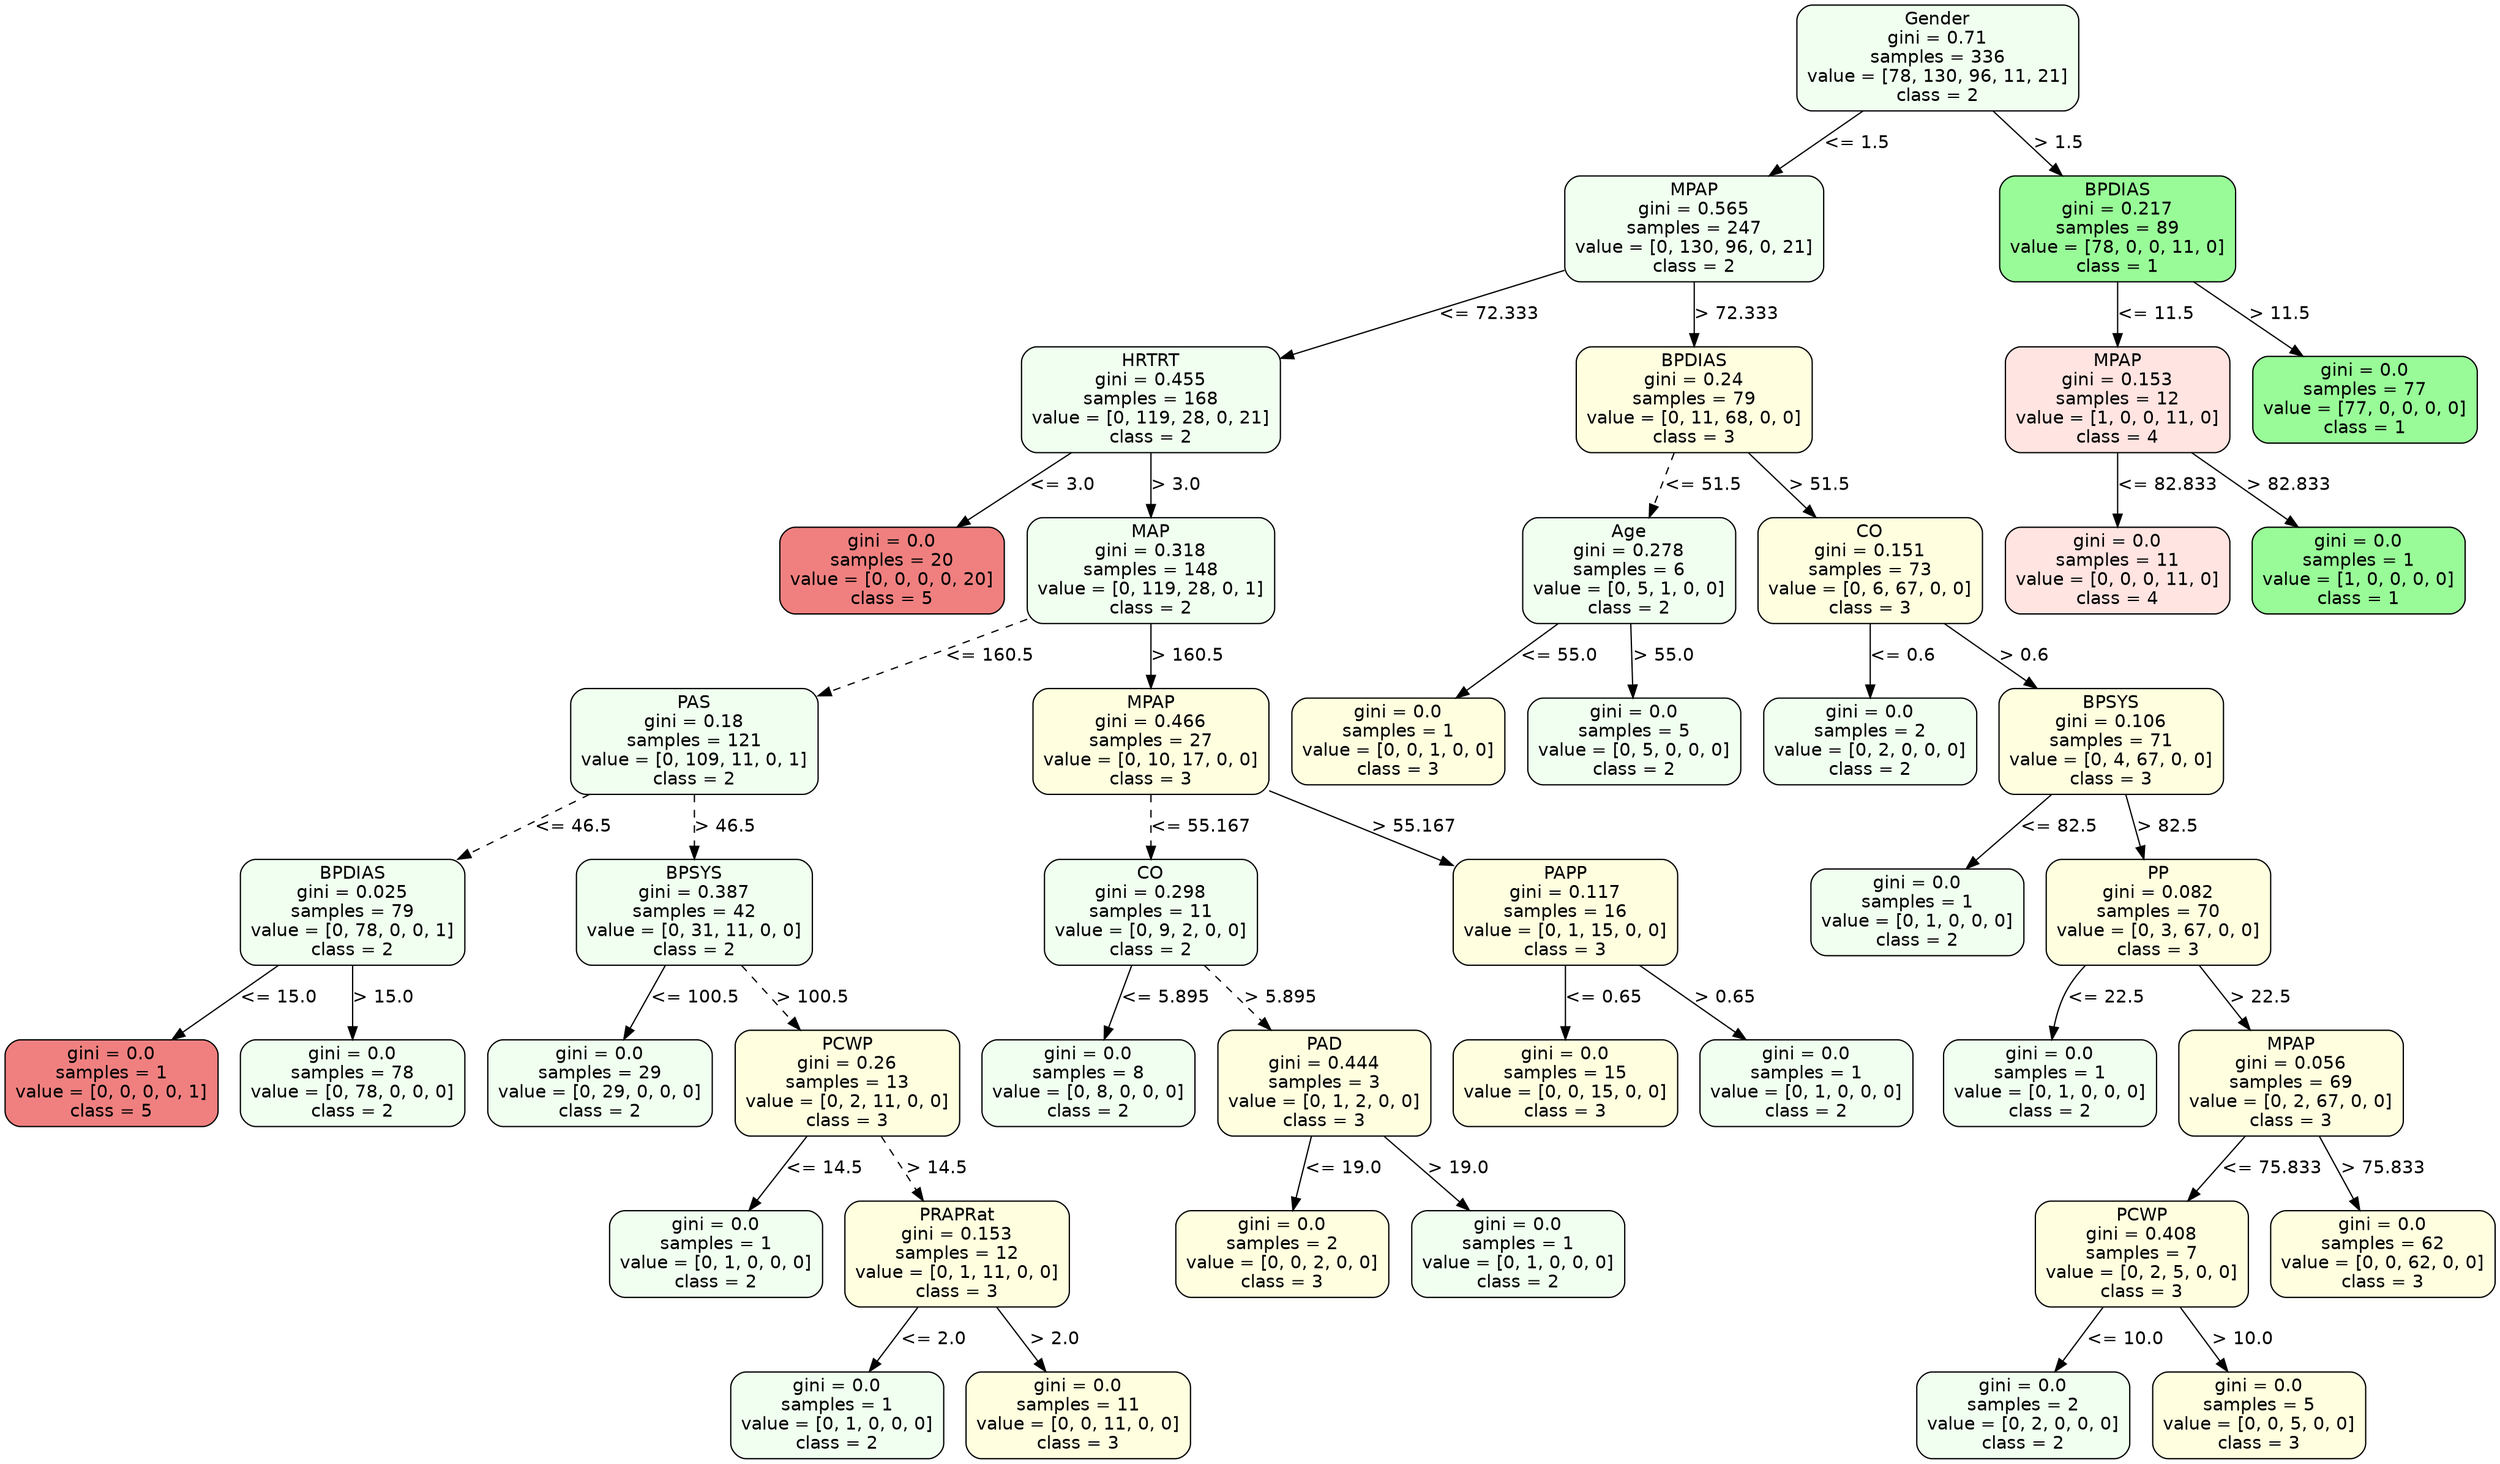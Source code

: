 strict digraph Tree {
	graph [bb="0,0,1678.5,1140"];
	node [color=black,
		fontname=helvetica,
		label="\N",
		shape=box,
		style="filled, rounded"
	];
	edge [fontname=helvetica];
	0	[fillcolor=honeydew,
		height=1.1528,
		label="Gender\ngini = 0.71\nsamples = 336\nvalue = [78, 130, 96, 11, 21]\nclass = 2",
		pos="1267,1098.5",
		width=2.5694];
	1	[fillcolor=honeydew,
		height=1.1528,
		label="MPAP\ngini = 0.565\nsamples = 247\nvalue = [0, 130, 96, 0, 21]\nclass = 2",
		pos="1104,964.5",
		width=2.3611];
	0 -> 1	[label="<= 1.5",
		labelangle=45,
		labeldistance=2.5,
		lp="1211,1031.5",
		op="<=",
		param=1.5,
		pos="e,1154.1,1006 1216.8,1056.8 1199.5,1042.8 1180,1027 1162.1,1012.6",
		style=solid];
	40	[fillcolor=palegreen,
		height=1.1528,
		label="BPDIAS\ngini = 0.217\nsamples = 89\nvalue = [78, 0, 0, 11, 0]\nclass = 1",
		pos="1387,964.5",
		width=2.1528];
	0 -> 40	[label="> 1.5",
		labelangle=-45,
		labeldistance=2.5,
		lp="1346.5,1031.5",
		op=">",
		param=1.5,
		pos="e,1349.9,1006.3 1304,1056.8 1316.3,1043.3 1330.1,1028 1342.9,1014",
		style=solid];
	2	[fillcolor=honeydew,
		height=1.1528,
		label="HRTRT\ngini = 0.455\nsamples = 168\nvalue = [0, 119, 28, 0, 21]\nclass = 2",
		pos="740,830.5",
		width=2.3611];
	1 -> 2	[label="<= 72.333",
		lp="964,897.5",
		op="<=",
		param=72.333,
		pos="e,825.12,862.37 1018.7,932.55 963.54,912.56 891.75,886.53 834.84,865.89",
		style=solid];
	25	[fillcolor=lightyellow,
		height=1.1528,
		label="BPDIAS\ngini = 0.24\nsamples = 79\nvalue = [0, 11, 68, 0, 0]\nclass = 3",
		pos="1104,830.5",
		width=2.1528];
	1 -> 25	[label="> 72.333",
		lp="1131,897.5",
		op=">",
		param=72.333,
		pos="e,1104,872.27 1104,922.82 1104,910.02 1104,895.73 1104,882.32",
		style=solid];
	3	[fillcolor=lightcoral,
		height=0.94444,
		label="gini = 0.0\nsamples = 20\nvalue = [0, 0, 0, 0, 20]\nclass = 5",
		pos="567,696.5",
		width=2.0417];
	2 -> 3	[label="<= 3.0",
		lp="679,763.5",
		op="<=",
		param=3.0,
		pos="e,610.29,730.53 686.68,788.82 664.94,772.23 639.9,753.12 618.36,736.69",
		style=solid];
	4	[fillcolor=honeydew,
		height=1.1528,
		label="MAP\ngini = 0.318\nsamples = 148\nvalue = [0, 119, 28, 0, 1]\nclass = 2",
		pos="740,696.5",
		width=2.25];
	2 -> 4	[label="> 3.0",
		lp="755.5,763.5",
		op=">",
		param=3.0,
		pos="e,740,738.27 740,788.82 740,776.02 740,761.73 740,748.32",
		style=solid];
	5	[fillcolor=honeydew,
		height=1.1528,
		label="PAS\ngini = 0.18\nsamples = 121\nvalue = [0, 109, 11, 0, 1]\nclass = 2",
		pos="460,562.5",
		width=2.25];
	4 -> 5	[label="<= 160.5",
		lp="636.5,629.5",
		op="<=",
		param=160.5,
		pos="e,541.08,601.72 658.64,657.14 624.69,641.14 585.14,622.49 550.3,606.07",
		style=dashed];
	16	[fillcolor=lightyellow,
		height=1.1528,
		label="MPAP\ngini = 0.466\nsamples = 27\nvalue = [0, 10, 17, 0, 0]\nclass = 3",
		pos="740,562.5",
		width=2.1528];
	4 -> 16	[label="> 160.5",
		lp="763,629.5",
		op=">",
		param=160.5,
		pos="e,740,604.27 740,654.82 740,642.02 740,627.73 740,614.32",
		style=solid];
	6	[fillcolor=honeydew,
		height=1.1528,
		label="BPDIAS\ngini = 0.025\nsamples = 79\nvalue = [0, 78, 0, 0, 1]\nclass = 2",
		pos="232,428.5",
		width=2.0417];
	5 -> 6	[label="<= 46.5",
		lp="376.5,495.5",
		op="<=",
		param=46.5,
		pos="e,302.22,470.15 390.04,521 365.1,506.56 336.84,490.19 311.18,475.34",
		style=dashed];
	9	[fillcolor=honeydew,
		height=1.1528,
		label="BPSYS\ngini = 0.387\nsamples = 42\nvalue = [0, 31, 11, 0, 0]\nclass = 2",
		pos="460,428.5",
		width=2.1528];
	5 -> 9	[label="> 46.5",
		lp="479.5,495.5",
		op=">",
		param=46.5,
		pos="e,460,470.27 460,520.82 460,508.02 460,493.73 460,480.32",
		style=dashed];
	7	[fillcolor=lightcoral,
		height=0.94444,
		label="gini = 0.0\nsamples = 1\nvalue = [0, 0, 0, 0, 1]\nclass = 5",
		pos="70,294.5",
		width=1.9444];
	6 -> 7	[label="<= 15.0",
		lp="179.5,361.5",
		op="<=",
		param=15.0,
		pos="e,110.54,328.53 182.07,386.82 161.8,370.3 138.47,351.29 118.36,334.9",
		style=solid];
	8	[fillcolor=honeydew,
		height=0.94444,
		label="gini = 0.0\nsamples = 78\nvalue = [0, 78, 0, 0, 0]\nclass = 2",
		pos="232,294.5",
		width=2.0417];
	6 -> 8	[label="> 15.0",
		lp="251.5,361.5",
		op=">",
		param=15.0,
		pos="e,232,328.74 232,386.82 232,371.68 232,354.44 232,339.05",
		style=solid];
	10	[fillcolor=honeydew,
		height=0.94444,
		label="gini = 0.0\nsamples = 29\nvalue = [0, 29, 0, 0, 0]\nclass = 2",
		pos="397,294.5",
		width=2.0417];
	9 -> 10	[label="<= 100.5",
		lp="458.5,361.5",
		op="<=",
		param=100.5,
		pos="e,412.87,328.74 440.58,386.82 433.22,371.39 424.81,353.78 417.36,338.17",
		style=solid];
	11	[fillcolor=lightyellow,
		height=1.1528,
		label="PCWP\ngini = 0.26\nsamples = 13\nvalue = [0, 2, 11, 0, 0]\nclass = 3",
		pos="562,294.5",
		width=2.0417];
	9 -> 11	[label="> 100.5",
		lp="538,361.5",
		op=">",
		param=100.5,
		pos="e,530.49,336.27 491.44,386.82 501.81,373.39 513.46,358.32 524.25,344.35",
		style=dashed];
	12	[fillcolor=honeydew,
		height=0.94444,
		label="gini = 0.0\nsamples = 1\nvalue = [0, 1, 0, 0, 0]\nclass = 2",
		pos="474,160.5",
		width=1.9444];
	11 -> 12	[label="<= 14.5",
		lp="544.5,227.5",
		op="<=",
		param=14.5,
		pos="e,496.16,194.74 534.88,252.82 524.4,237.1 512.41,219.11 501.86,203.29",
		style=solid];
	13	[fillcolor=lightyellow,
		height=1.1528,
		label="PRAPRat\ngini = 0.153\nsamples = 12\nvalue = [0, 1, 11, 0, 0]\nclass = 3",
		pos="636,160.5",
		width=2.0417];
	11 -> 13	[label="> 14.5",
		lp="621.5,227.5",
		op=">",
		param=14.5,
		pos="e,613.14,202.27 584.81,252.82 592.19,239.64 600.47,224.89 608.17,211.14",
		style=dashed];
	14	[fillcolor=honeydew,
		height=0.94444,
		label="gini = 0.0\nsamples = 1\nvalue = [0, 1, 0, 0, 0]\nclass = 2",
		pos="555,34",
		width=1.9444];
	13 -> 14	[label="<= 2.0",
		lp="618,93.5",
		op="<=",
		param=2.0,
		pos="e,576.72,68.379 609.48,118.73 600.77,105.35 591.09,90.465 582.32,76.995",
		style=solid];
	15	[fillcolor=lightyellow,
		height=0.94444,
		label="gini = 0.0\nsamples = 11\nvalue = [0, 0, 11, 0, 0]\nclass = 3",
		pos="717,34",
		width=2.0417];
	13 -> 15	[label="> 2.0",
		lp="699.5,93.5",
		op=">",
		param=2.0,
		pos="e,695.28,68.379 662.52,118.73 671.23,105.35 680.91,90.465 689.68,76.995",
		style=solid];
	17	[fillcolor=honeydew,
		height=1.1528,
		label="CO\ngini = 0.298\nsamples = 11\nvalue = [0, 9, 2, 0, 0]\nclass = 2",
		pos="740,428.5",
		width=1.9444];
	16 -> 17	[label="<= 55.167",
		lp="771,495.5",
		op="<=",
		param=55.167,
		pos="e,740,470.27 740,520.82 740,508.02 740,493.73 740,480.32",
		style=dashed];
	22	[fillcolor=lightyellow,
		height=1.1528,
		label="PAPP\ngini = 0.117\nsamples = 16\nvalue = [0, 1, 15, 0, 0]\nclass = 3",
		pos="1044,428.5",
		width=2.0417];
	16 -> 22	[label="> 55.167",
		lp="926,495.5",
		op=">",
		param=55.167,
		pos="e,970.39,459.75 817.72,525.15 820.85,523.74 823.95,522.35 827,521 871.04,501.47 920.5,480.54 961.08,463.63",
		style=solid];
	18	[fillcolor=honeydew,
		height=0.94444,
		label="gini = 0.0\nsamples = 8\nvalue = [0, 8, 0, 0, 0]\nclass = 2",
		pos="724,294.5",
		width=1.9444];
	17 -> 18	[label="<= 5.895",
		lp="760.5,361.5",
		op="<=",
		param=5.895,
		pos="e,728.03,328.74 735.07,386.82 733.23,371.68 731.14,354.44 729.28,339.05",
		style=solid];
	19	[fillcolor=lightyellow,
		height=1.1528,
		label="PAD\ngini = 0.444\nsamples = 3\nvalue = [0, 1, 2, 0, 0]\nclass = 3",
		pos="882,294.5",
		width=1.9444];
	17 -> 19	[label="> 5.895",
		lp="839,361.5",
		op=">",
		param=5.895,
		pos="e,838.14,336.27 783.76,386.82 798.61,373.02 815.33,357.48 830.71,343.18",
		style=dashed];
	20	[fillcolor=lightyellow,
		height=0.94444,
		label="gini = 0.0\nsamples = 2\nvalue = [0, 0, 2, 0, 0]\nclass = 3",
		pos="854,160.5",
		width=1.9444];
	19 -> 20	[label="<= 19.0",
		lp="892.5,227.5",
		op="<=",
		param=19.0,
		pos="e,861.05,194.74 873.37,252.82 870.13,237.53 866.43,220.11 863.14,204.61",
		style=solid];
	21	[fillcolor=honeydew,
		height=0.94444,
		label="gini = 0.0\nsamples = 1\nvalue = [0, 1, 0, 0, 0]\nclass = 2",
		pos="1012,160.5",
		width=1.9444];
	19 -> 21	[label="> 19.0",
		lp="970.5,227.5",
		op=">",
		param=19.0,
		pos="e,979.26,194.74 922.07,252.82 937.98,236.66 956.25,218.11 972.14,201.97",
		style=solid];
	23	[fillcolor=lightyellow,
		height=0.94444,
		label="gini = 0.0\nsamples = 15\nvalue = [0, 0, 15, 0, 0]\nclass = 3",
		pos="1044,294.5",
		width=2.0417];
	22 -> 23	[label="<= 0.65",
		lp="1067.5,361.5",
		op="<=",
		param=0.65,
		pos="e,1044,328.74 1044,386.82 1044,371.68 1044,354.44 1044,339.05",
		style=solid];
	24	[fillcolor=honeydew,
		height=0.94444,
		label="gini = 0.0\nsamples = 1\nvalue = [0, 1, 0, 0, 0]\nclass = 2",
		pos="1206,294.5",
		width=1.9444];
	22 -> 24	[label="> 0.65",
		lp="1149.5,361.5",
		op=">",
		param=0.65,
		pos="e,1165.5,328.53 1093.9,386.82 1114.2,370.3 1137.5,351.29 1157.6,334.9",
		style=solid];
	26	[fillcolor=honeydew,
		height=1.1528,
		label="Age\ngini = 0.278\nsamples = 6\nvalue = [0, 5, 1, 0, 0]\nclass = 2",
		pos="1060,696.5",
		width=1.9444];
	25 -> 26	[label="<= 51.5",
		lp="1107.5,763.5",
		op="<=",
		param=51.5,
		pos="e,1073.6,738.27 1090.4,788.82 1086.1,775.9 1081.3,761.45 1076.8,747.92",
		style=dashed];
	29	[fillcolor=lightyellow,
		height=1.1528,
		label="CO\ngini = 0.151\nsamples = 73\nvalue = [0, 6, 67, 0, 0]\nclass = 3",
		pos="1222,696.5",
		width=2.0417];
	25 -> 29	[label="> 51.5",
		lp="1186.5,763.5",
		op=">",
		param=51.5,
		pos="e,1185.6,738.27 1140.4,788.82 1152.5,775.27 1166.1,760.04 1178.7,745.96",
		style=solid];
	27	[fillcolor=lightyellow,
		height=0.94444,
		label="gini = 0.0\nsamples = 1\nvalue = [0, 0, 1, 0, 0]\nclass = 3",
		pos="906,562.5",
		width=1.9444];
	26 -> 27	[label="<= 55.0",
		lp="1011.5,629.5",
		op="<=",
		param=55.0,
		pos="e,944.53,596.53 1012.5,654.82 993.35,638.37 971.28,619.46 952.22,603.12",
		style=solid];
	28	[fillcolor=honeydew,
		height=0.94444,
		label="gini = 0.0\nsamples = 5\nvalue = [0, 5, 0, 0, 0]\nclass = 2",
		pos="1064,562.5",
		width=1.9444];
	26 -> 28	[label="> 55.0",
		lp="1082.5,629.5",
		op=">",
		param=55.0,
		pos="e,1063,596.74 1061.2,654.82 1061.7,639.68 1062.2,622.44 1062.7,607.05",
		style=solid];
	30	[fillcolor=honeydew,
		height=0.94444,
		label="gini = 0.0\nsamples = 2\nvalue = [0, 2, 0, 0, 0]\nclass = 2",
		pos="1222,562.5",
		width=1.9444];
	29 -> 30	[label="<= 0.6",
		lp="1242,629.5",
		op="<=",
		param=0.6,
		pos="e,1222,596.74 1222,654.82 1222,639.68 1222,622.44 1222,607.05",
		style=solid];
	31	[fillcolor=lightyellow,
		height=1.1528,
		label="BPSYS\ngini = 0.106\nsamples = 71\nvalue = [0, 4, 67, 0, 0]\nclass = 3",
		pos="1384,562.5",
		width=2.0417];
	29 -> 31	[label="> 0.6",
		lp="1323.5,629.5",
		op=">",
		param=0.6,
		pos="e,1334.2,604.05 1271.9,654.82 1289.1,640.83 1308.5,625.04 1326.2,610.59",
		style=solid];
	32	[fillcolor=honeydew,
		height=0.94444,
		label="gini = 0.0\nsamples = 1\nvalue = [0, 1, 0, 0, 0]\nclass = 2",
		pos="1239,428.5",
		width=1.9444];
	31 -> 32	[label="<= 82.5",
		lp="1339.5,495.5",
		op="<=",
		param=82.5,
		pos="e,1275.5,462.74 1339.3,520.82 1321.4,504.51 1300.8,485.78 1283,469.54",
		style=solid];
	33	[fillcolor=lightyellow,
		height=1.1528,
		label="PP\ngini = 0.082\nsamples = 70\nvalue = [0, 3, 67, 0, 0]\nclass = 3",
		pos="1401,428.5",
		width=2.0417];
	31 -> 33	[label="> 82.5",
		lp="1413.5,495.5",
		op=">",
		param=82.5,
		pos="e,1395.7,470.27 1389.2,520.82 1390.9,508.02 1392.7,493.73 1394.5,480.32",
		style=solid];
	34	[fillcolor=honeydew,
		height=0.94444,
		label="gini = 0.0\nsamples = 1\nvalue = [0, 1, 0, 0, 0]\nclass = 2",
		pos="1382,294.5",
		width=1.9444];
	33 -> 34	[label="<= 22.5",
		lp="1416.5,361.5",
		op="<=",
		param=22.5,
		pos="e,1386.8,328.74 1395.1,386.82 1393,371.68 1390.5,354.44 1388.3,339.05",
		style=solid];
	35	[fillcolor=lightyellow,
		height=1.1528,
		label="MPAP\ngini = 0.056\nsamples = 69\nvalue = [0, 2, 67, 0, 0]\nclass = 3",
		pos="1544,294.5",
		width=2.0417];
	33 -> 35	[label="> 22.5",
		lp="1496.5,361.5",
		op=">",
		param=22.5,
		pos="e,1499.8,336.27 1445.1,386.82 1460,373.02 1476.9,357.48 1492.3,343.18",
		style=solid];
	36	[fillcolor=lightyellow,
		height=1.1528,
		label="PCWP\ngini = 0.408\nsamples = 7\nvalue = [0, 2, 5, 0, 0]\nclass = 3",
		pos="1443,160.5",
		width=1.9444];
	35 -> 36	[label="<= 75.833",
		lp="1528,227.5",
		op="<=",
		param=75.833,
		pos="e,1474.2,202.27 1512.9,252.82 1502.6,239.39 1491.1,224.32 1480.4,210.35",
		style=solid];
	39	[fillcolor=lightyellow,
		height=0.94444,
		label="gini = 0.0\nsamples = 62\nvalue = [0, 0, 62, 0, 0]\nclass = 3",
		pos="1605,160.5",
		width=2.0417];
	35 -> 39	[label="> 75.833",
		lp="1604,227.5",
		op=">",
		param=75.833,
		pos="e,1589.6,194.74 1562.8,252.82 1569.9,237.39 1578.1,219.78 1585.3,204.17",
		style=solid];
	37	[fillcolor=honeydew,
		height=0.94444,
		label="gini = 0.0\nsamples = 2\nvalue = [0, 2, 0, 0, 0]\nclass = 2",
		pos="1364,34",
		width=1.9444];
	36 -> 37	[label="<= 10.0",
		lp="1429.5,93.5",
		op="<=",
		param=10.0,
		pos="e,1385.2,68.379 1417.1,118.73 1408.6,105.35 1399.2,90.465 1390.6,76.995",
		style=solid];
	38	[fillcolor=lightyellow,
		height=0.94444,
		label="gini = 0.0\nsamples = 5\nvalue = [0, 0, 5, 0, 0]\nclass = 3",
		pos="1522,34",
		width=1.9444];
	36 -> 38	[label="> 10.0",
		lp="1509.5,93.5",
		op=">",
		param=10.0,
		pos="e,1500.8,68.379 1468.9,118.73 1477.4,105.35 1486.8,90.465 1495.4,76.995",
		style=solid];
	41	[fillcolor=mistyrose,
		height=1.1528,
		label="MPAP\ngini = 0.153\nsamples = 12\nvalue = [1, 0, 0, 11, 0]\nclass = 4",
		pos="1387,830.5",
		width=2.0417];
	40 -> 41	[label="<= 11.5",
		lp="1410.5,897.5",
		op="<=",
		param=11.5,
		pos="e,1387,872.27 1387,922.82 1387,910.02 1387,895.73 1387,882.32",
		style=solid];
	44	[fillcolor=palegreen,
		height=0.94444,
		label="gini = 0.0\nsamples = 77\nvalue = [77, 0, 0, 0, 0]\nclass = 1",
		pos="1552,830.5",
		width=2.0417];
	40 -> 44	[label="> 11.5",
		lp="1494.5,897.5",
		op=">",
		param=11.5,
		pos="e,1510.7,864.53 1437.9,922.82 1458.5,906.3 1482.3,887.29 1502.7,870.9",
		style=solid];
	42	[fillcolor=mistyrose,
		height=0.94444,
		label="gini = 0.0\nsamples = 11\nvalue = [0, 0, 0, 11, 0]\nclass = 4",
		pos="1387,696.5",
		width=2.0417];
	41 -> 42	[label="<= 82.833",
		lp="1418,763.5",
		op="<=",
		param=82.833,
		pos="e,1387,730.74 1387,788.82 1387,773.68 1387,756.44 1387,741.05",
		style=solid];
	43	[fillcolor=palegreen,
		height=0.94444,
		label="gini = 0.0\nsamples = 1\nvalue = [1, 0, 0, 0, 0]\nclass = 1",
		pos="1549,696.5",
		width=1.9444];
	41 -> 43	[label="> 82.833",
		lp="1500,763.5",
		op=">",
		param=82.833,
		pos="e,1508.5,730.53 1436.9,788.82 1457.2,772.3 1480.5,753.29 1500.6,736.9",
		style=solid];
}
